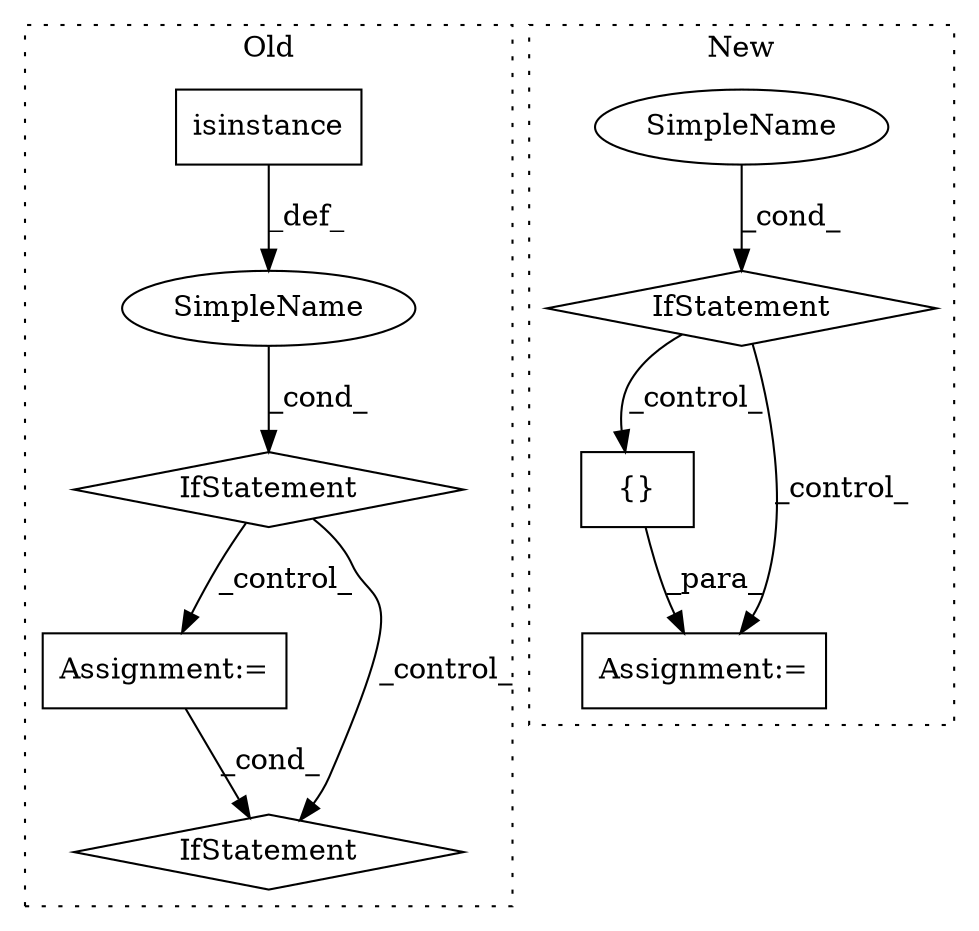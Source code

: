 digraph G {
subgraph cluster0 {
1 [label="isinstance" a="32" s="44691,44719" l="11,1" shape="box"];
4 [label="IfStatement" a="25" s="44687,44720" l="4,2" shape="diamond"];
5 [label="Assignment:=" a="7" s="44735" l="1" shape="box"];
6 [label="SimpleName" a="42" s="" l="" shape="ellipse"];
9 [label="IfStatement" a="25" s="44795,44842" l="4,2" shape="diamond"];
label = "Old";
style="dotted";
}
subgraph cluster1 {
2 [label="{}" a="4" s="44949" l="2" shape="box"];
3 [label="Assignment:=" a="7" s="44939" l="1" shape="box"];
7 [label="SimpleName" a="42" s="" l="" shape="ellipse"];
8 [label="IfStatement" a="25" s="44891,44920" l="4,2" shape="diamond"];
label = "New";
style="dotted";
}
1 -> 6 [label="_def_"];
2 -> 3 [label="_para_"];
4 -> 5 [label="_control_"];
4 -> 9 [label="_control_"];
5 -> 9 [label="_cond_"];
6 -> 4 [label="_cond_"];
7 -> 8 [label="_cond_"];
8 -> 3 [label="_control_"];
8 -> 2 [label="_control_"];
}